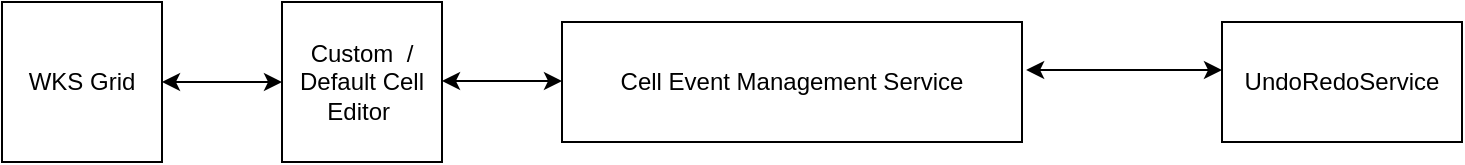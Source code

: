<mxfile version="24.8.2">
  <diagram name="Page-1" id="90a13364-a465-7bf4-72fc-28e22215d7a0">
    <mxGraphModel dx="1026" dy="562" grid="1" gridSize="10" guides="1" tooltips="1" connect="1" arrows="1" fold="1" page="1" pageScale="1.5" pageWidth="1169" pageHeight="826" background="none" math="0" shadow="0">
      <root>
        <mxCell id="0" style=";html=1;" />
        <mxCell id="1" style=";html=1;" parent="0" />
        <mxCell id="qqEbw2DDJvwvU69LJc_Y-1" value="WKS Grid" style="whiteSpace=wrap;html=1;aspect=fixed;" vertex="1" parent="1">
          <mxGeometry x="430" y="660" width="80" height="80" as="geometry" />
        </mxCell>
        <mxCell id="qqEbw2DDJvwvU69LJc_Y-3" value="UndoRedoService" style="rounded=0;whiteSpace=wrap;html=1;" vertex="1" parent="1">
          <mxGeometry x="1040" y="670" width="120" height="60" as="geometry" />
        </mxCell>
        <mxCell id="qqEbw2DDJvwvU69LJc_Y-4" value="" style="endArrow=classic;startArrow=classic;html=1;rounded=0;" edge="1" parent="1">
          <mxGeometry width="50" height="50" relative="1" as="geometry">
            <mxPoint x="650" y="699.5" as="sourcePoint" />
            <mxPoint x="710" y="699.5" as="targetPoint" />
          </mxGeometry>
        </mxCell>
        <mxCell id="qqEbw2DDJvwvU69LJc_Y-5" value="" style="endArrow=classic;startArrow=classic;html=1;rounded=0;exitX=1;exitY=0.5;exitDx=0;exitDy=0;" edge="1" parent="1" source="qqEbw2DDJvwvU69LJc_Y-1">
          <mxGeometry width="50" height="50" relative="1" as="geometry">
            <mxPoint x="520" y="730" as="sourcePoint" />
            <mxPoint x="570" y="700" as="targetPoint" />
          </mxGeometry>
        </mxCell>
        <mxCell id="qqEbw2DDJvwvU69LJc_Y-7" value="Custom&amp;nbsp; / Default Cell Editor&amp;nbsp;" style="whiteSpace=wrap;html=1;aspect=fixed;" vertex="1" parent="1">
          <mxGeometry x="570" y="660" width="80" height="80" as="geometry" />
        </mxCell>
        <mxCell id="qqEbw2DDJvwvU69LJc_Y-8" value="" style="endArrow=classic;startArrow=classic;html=1;rounded=0;" edge="1" parent="1" source="qqEbw2DDJvwvU69LJc_Y-2">
          <mxGeometry width="50" height="50" relative="1" as="geometry">
            <mxPoint x="820" y="730" as="sourcePoint" />
            <mxPoint x="870" y="680" as="targetPoint" />
          </mxGeometry>
        </mxCell>
        <mxCell id="qqEbw2DDJvwvU69LJc_Y-9" value="" style="endArrow=classic;startArrow=classic;html=1;rounded=0;" edge="1" parent="1" target="qqEbw2DDJvwvU69LJc_Y-2">
          <mxGeometry width="50" height="50" relative="1" as="geometry">
            <mxPoint x="820" y="730" as="sourcePoint" />
            <mxPoint x="870" y="680" as="targetPoint" />
          </mxGeometry>
        </mxCell>
        <mxCell id="qqEbw2DDJvwvU69LJc_Y-2" value="Cell Event Management Service" style="rounded=0;whiteSpace=wrap;html=1;" vertex="1" parent="1">
          <mxGeometry x="710" y="670" width="230" height="60" as="geometry" />
        </mxCell>
        <mxCell id="qqEbw2DDJvwvU69LJc_Y-10" value="" style="endArrow=classic;startArrow=classic;html=1;rounded=0;exitX=1.009;exitY=0.4;exitDx=0;exitDy=0;exitPerimeter=0;" edge="1" parent="1" source="qqEbw2DDJvwvU69LJc_Y-2">
          <mxGeometry width="50" height="50" relative="1" as="geometry">
            <mxPoint x="1010" y="720" as="sourcePoint" />
            <mxPoint x="1040" y="694" as="targetPoint" />
            <Array as="points" />
          </mxGeometry>
        </mxCell>
      </root>
    </mxGraphModel>
  </diagram>
</mxfile>
